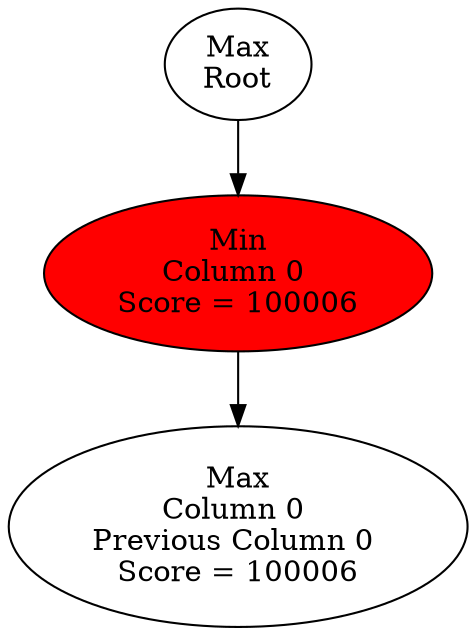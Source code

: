 digraph G {
	"Min
Column 0 
Score = 100006" [fillcolor=red style=filled]
	"Max
Root" -> "Min
Column 0 
Score = 100006"
	"Min
Column 0 
Score = 100006" -> "Max
Column 0 
Previous Column 0 
Score = 100006"
}
